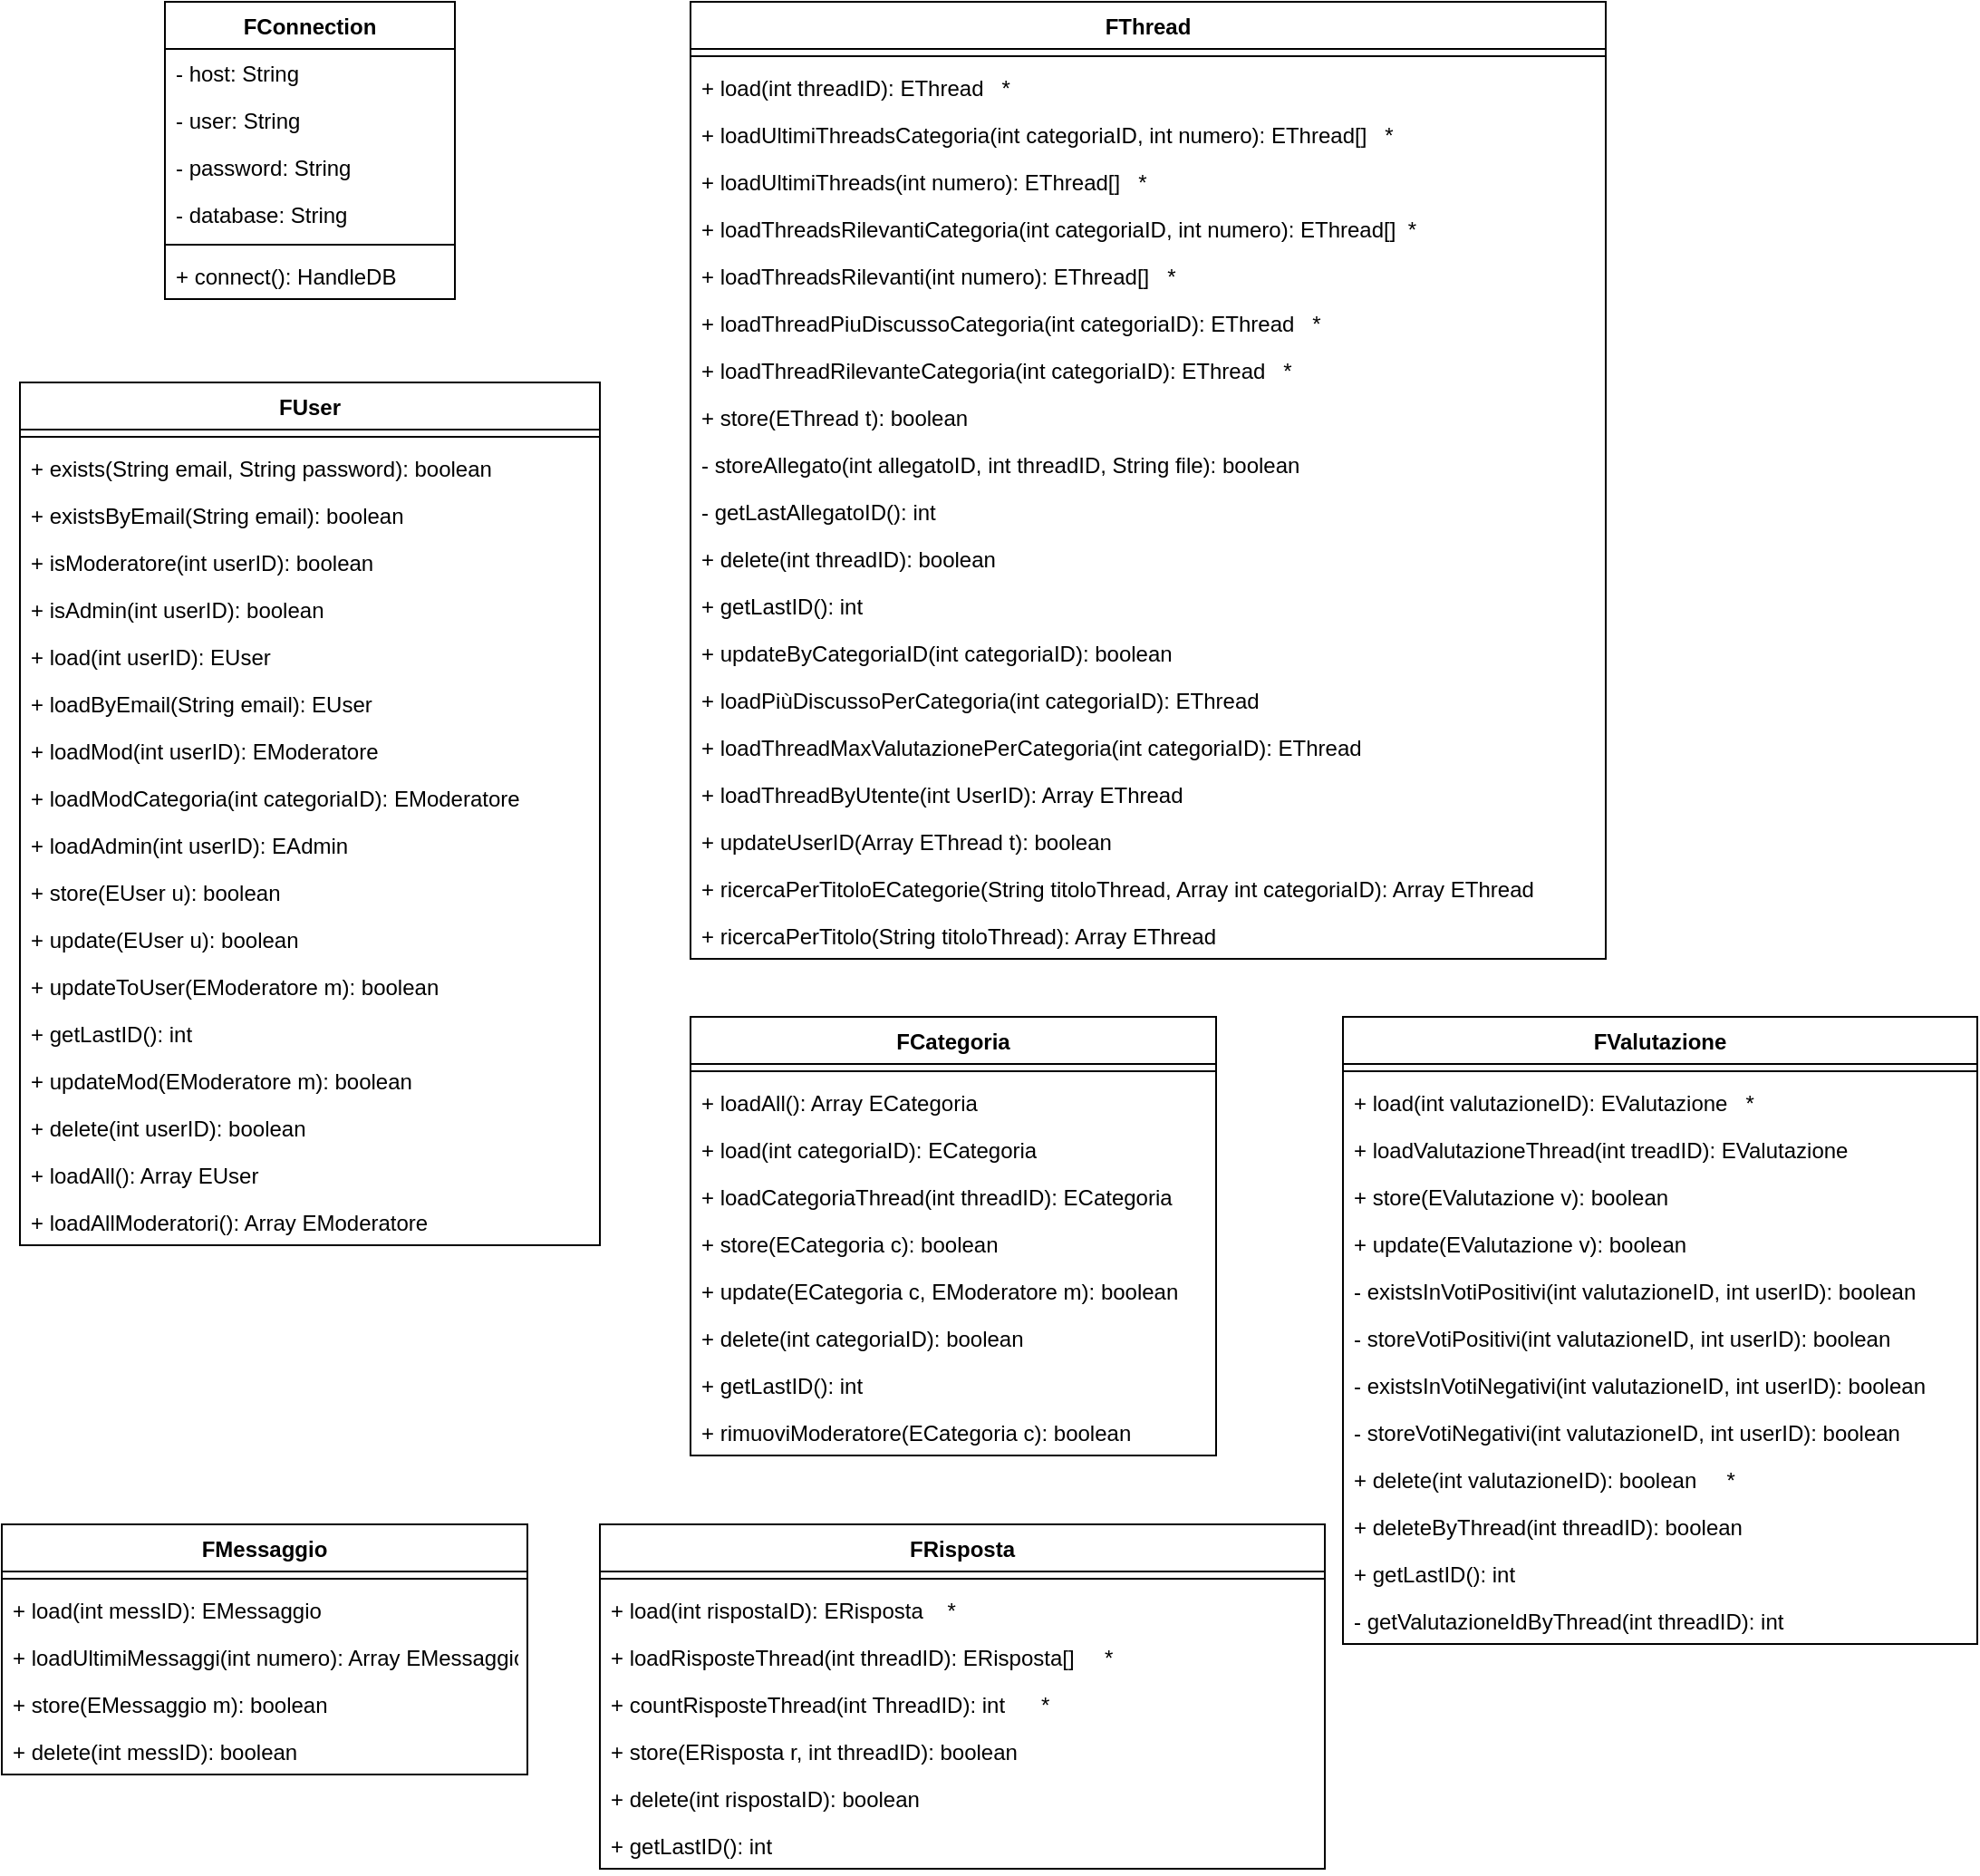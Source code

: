 <mxfile version="14.9.5" type="device"><diagram id="SajXVDFsy3UA08x011RG" name="Pagina-1"><mxGraphModel dx="1730" dy="827" grid="1" gridSize="10" guides="1" tooltips="1" connect="1" arrows="1" fold="1" page="1" pageScale="1" pageWidth="1169" pageHeight="827" math="0" shadow="0"><root><mxCell id="0"/><mxCell id="1" parent="0"/><mxCell id="tSa4xDxe_GpqkjB5YvmN-1" value="FUser" style="swimlane;fontStyle=1;align=center;verticalAlign=top;childLayout=stackLayout;horizontal=1;startSize=26;horizontalStack=0;resizeParent=1;resizeParentMax=0;resizeLast=0;collapsible=1;marginBottom=0;" parent="1" vertex="1"><mxGeometry x="50" y="260" width="320" height="476" as="geometry"><mxRectangle x="80" y="240" width="70" height="26" as="alternateBounds"/></mxGeometry></mxCell><mxCell id="tSa4xDxe_GpqkjB5YvmN-3" value="" style="line;strokeWidth=1;fillColor=none;align=left;verticalAlign=middle;spacingTop=-1;spacingLeft=3;spacingRight=3;rotatable=0;labelPosition=right;points=[];portConstraint=eastwest;" parent="tSa4xDxe_GpqkjB5YvmN-1" vertex="1"><mxGeometry y="26" width="320" height="8" as="geometry"/></mxCell><mxCell id="tSa4xDxe_GpqkjB5YvmN-4" value="+ exists(String email, String password): boolean" style="text;strokeColor=none;fillColor=none;align=left;verticalAlign=top;spacingLeft=4;spacingRight=4;overflow=hidden;rotatable=0;points=[[0,0.5],[1,0.5]];portConstraint=eastwest;" parent="tSa4xDxe_GpqkjB5YvmN-1" vertex="1"><mxGeometry y="34" width="320" height="26" as="geometry"/></mxCell><mxCell id="V7fB4ut6Qhn5PZ25Sw1V-1" value="+ existsByEmail(String email): boolean" style="text;strokeColor=none;fillColor=none;align=left;verticalAlign=top;spacingLeft=4;spacingRight=4;overflow=hidden;rotatable=0;points=[[0,0.5],[1,0.5]];portConstraint=eastwest;" parent="tSa4xDxe_GpqkjB5YvmN-1" vertex="1"><mxGeometry y="60" width="320" height="26" as="geometry"/></mxCell><mxCell id="_HKKzJWrife2PtHq1-LW-11" value="+ isModeratore(int userID): boolean" style="text;strokeColor=none;fillColor=none;align=left;verticalAlign=top;spacingLeft=4;spacingRight=4;overflow=hidden;rotatable=0;points=[[0,0.5],[1,0.5]];portConstraint=eastwest;" parent="tSa4xDxe_GpqkjB5YvmN-1" vertex="1"><mxGeometry y="86" width="320" height="26" as="geometry"/></mxCell><mxCell id="_HKKzJWrife2PtHq1-LW-12" value="+ isAdmin(int userID): boolean" style="text;strokeColor=none;fillColor=none;align=left;verticalAlign=top;spacingLeft=4;spacingRight=4;overflow=hidden;rotatable=0;points=[[0,0.5],[1,0.5]];portConstraint=eastwest;" parent="tSa4xDxe_GpqkjB5YvmN-1" vertex="1"><mxGeometry y="112" width="320" height="26" as="geometry"/></mxCell><mxCell id="tSa4xDxe_GpqkjB5YvmN-5" value="+ load(int userID): EUser" style="text;strokeColor=none;fillColor=none;align=left;verticalAlign=top;spacingLeft=4;spacingRight=4;overflow=hidden;rotatable=0;points=[[0,0.5],[1,0.5]];portConstraint=eastwest;" parent="tSa4xDxe_GpqkjB5YvmN-1" vertex="1"><mxGeometry y="138" width="320" height="26" as="geometry"/></mxCell><mxCell id="bMxa2s8585QHKhG-Sp_C-1" value="+ loadByEmail(String email): EUser" style="text;strokeColor=none;fillColor=none;align=left;verticalAlign=top;spacingLeft=4;spacingRight=4;overflow=hidden;rotatable=0;points=[[0,0.5],[1,0.5]];portConstraint=eastwest;" parent="tSa4xDxe_GpqkjB5YvmN-1" vertex="1"><mxGeometry y="164" width="320" height="26" as="geometry"/></mxCell><mxCell id="tSa4xDxe_GpqkjB5YvmN-8" value="+ loadMod(int userID): EModeratore" style="text;strokeColor=none;fillColor=none;align=left;verticalAlign=top;spacingLeft=4;spacingRight=4;overflow=hidden;rotatable=0;points=[[0,0.5],[1,0.5]];portConstraint=eastwest;" parent="tSa4xDxe_GpqkjB5YvmN-1" vertex="1"><mxGeometry y="190" width="320" height="26" as="geometry"/></mxCell><mxCell id="pGBZwGVbuyS7XKiRj3Tl-6" value="+ loadModCategoria(int categoriaID): EModeratore" style="text;strokeColor=none;fillColor=none;align=left;verticalAlign=top;spacingLeft=4;spacingRight=4;overflow=hidden;rotatable=0;points=[[0,0.5],[1,0.5]];portConstraint=eastwest;" parent="tSa4xDxe_GpqkjB5YvmN-1" vertex="1"><mxGeometry y="216" width="320" height="26" as="geometry"/></mxCell><mxCell id="tSa4xDxe_GpqkjB5YvmN-9" value="+ loadAdmin(int userID): EAdmin" style="text;strokeColor=none;fillColor=none;align=left;verticalAlign=top;spacingLeft=4;spacingRight=4;overflow=hidden;rotatable=0;points=[[0,0.5],[1,0.5]];portConstraint=eastwest;" parent="tSa4xDxe_GpqkjB5YvmN-1" vertex="1"><mxGeometry y="242" width="320" height="26" as="geometry"/></mxCell><mxCell id="tSa4xDxe_GpqkjB5YvmN-6" value="+ store(EUser u): boolean" style="text;strokeColor=none;fillColor=none;align=left;verticalAlign=top;spacingLeft=4;spacingRight=4;overflow=hidden;rotatable=0;points=[[0,0.5],[1,0.5]];portConstraint=eastwest;" parent="tSa4xDxe_GpqkjB5YvmN-1" vertex="1"><mxGeometry y="268" width="320" height="26" as="geometry"/></mxCell><mxCell id="tSa4xDxe_GpqkjB5YvmN-7" value="+ update(EUser u): boolean" style="text;strokeColor=none;fillColor=none;align=left;verticalAlign=top;spacingLeft=4;spacingRight=4;overflow=hidden;rotatable=0;points=[[0,0.5],[1,0.5]];portConstraint=eastwest;" parent="tSa4xDxe_GpqkjB5YvmN-1" vertex="1"><mxGeometry y="294" width="320" height="26" as="geometry"/></mxCell><mxCell id="pGBZwGVbuyS7XKiRj3Tl-5" value="+ updateToUser(EModeratore m): boolean" style="text;strokeColor=none;fillColor=none;align=left;verticalAlign=top;spacingLeft=4;spacingRight=4;overflow=hidden;rotatable=0;points=[[0,0.5],[1,0.5]];portConstraint=eastwest;" parent="tSa4xDxe_GpqkjB5YvmN-1" vertex="1"><mxGeometry y="320" width="320" height="26" as="geometry"/></mxCell><mxCell id="_HKKzJWrife2PtHq1-LW-1" value="+ getLastID(): int" style="text;strokeColor=none;fillColor=none;align=left;verticalAlign=top;spacingLeft=4;spacingRight=4;overflow=hidden;rotatable=0;points=[[0,0.5],[1,0.5]];portConstraint=eastwest;" parent="tSa4xDxe_GpqkjB5YvmN-1" vertex="1"><mxGeometry y="346" width="320" height="26" as="geometry"/></mxCell><mxCell id="btKZ4VB3qzZ-UmkSvDSP-3" value="+ updateMod(EModeratore m): boolean" style="text;strokeColor=none;fillColor=none;align=left;verticalAlign=top;spacingLeft=4;spacingRight=4;overflow=hidden;rotatable=0;points=[[0,0.5],[1,0.5]];portConstraint=eastwest;" parent="tSa4xDxe_GpqkjB5YvmN-1" vertex="1"><mxGeometry y="372" width="320" height="26" as="geometry"/></mxCell><mxCell id="btKZ4VB3qzZ-UmkSvDSP-10" value="+ delete(int userID): boolean" style="text;strokeColor=none;fillColor=none;align=left;verticalAlign=top;spacingLeft=4;spacingRight=4;overflow=hidden;rotatable=0;points=[[0,0.5],[1,0.5]];portConstraint=eastwest;" parent="tSa4xDxe_GpqkjB5YvmN-1" vertex="1"><mxGeometry y="398" width="320" height="26" as="geometry"/></mxCell><mxCell id="btKZ4VB3qzZ-UmkSvDSP-11" value="+ loadAll(): Array EUser" style="text;strokeColor=none;fillColor=none;align=left;verticalAlign=top;spacingLeft=4;spacingRight=4;overflow=hidden;rotatable=0;points=[[0,0.5],[1,0.5]];portConstraint=eastwest;" parent="tSa4xDxe_GpqkjB5YvmN-1" vertex="1"><mxGeometry y="424" width="320" height="26" as="geometry"/></mxCell><mxCell id="btKZ4VB3qzZ-UmkSvDSP-12" value="+ loadAllModeratori(): Array EModeratore" style="text;strokeColor=none;fillColor=none;align=left;verticalAlign=top;spacingLeft=4;spacingRight=4;overflow=hidden;rotatable=0;points=[[0,0.5],[1,0.5]];portConstraint=eastwest;" parent="tSa4xDxe_GpqkjB5YvmN-1" vertex="1"><mxGeometry y="450" width="320" height="26" as="geometry"/></mxCell><mxCell id="tSa4xDxe_GpqkjB5YvmN-11" value="FMessaggio" style="swimlane;fontStyle=1;align=center;verticalAlign=top;childLayout=stackLayout;horizontal=1;startSize=26;horizontalStack=0;resizeParent=1;resizeParentMax=0;resizeLast=0;collapsible=1;marginBottom=0;" parent="1" vertex="1"><mxGeometry x="40" y="890" width="290" height="138" as="geometry"><mxRectangle x="520" y="10" width="100" height="26" as="alternateBounds"/></mxGeometry></mxCell><mxCell id="tSa4xDxe_GpqkjB5YvmN-13" value="" style="line;strokeWidth=1;fillColor=none;align=left;verticalAlign=middle;spacingTop=-1;spacingLeft=3;spacingRight=3;rotatable=0;labelPosition=right;points=[];portConstraint=eastwest;" parent="tSa4xDxe_GpqkjB5YvmN-11" vertex="1"><mxGeometry y="26" width="290" height="8" as="geometry"/></mxCell><mxCell id="tSa4xDxe_GpqkjB5YvmN-14" value="+ load(int messID): EMessaggio" style="text;strokeColor=none;fillColor=none;align=left;verticalAlign=top;spacingLeft=4;spacingRight=4;overflow=hidden;rotatable=0;points=[[0,0.5],[1,0.5]];portConstraint=eastwest;" parent="tSa4xDxe_GpqkjB5YvmN-11" vertex="1"><mxGeometry y="34" width="290" height="26" as="geometry"/></mxCell><mxCell id="tSa4xDxe_GpqkjB5YvmN-15" value="+ loadUltimiMessaggi(int numero): Array EMessaggio" style="text;strokeColor=none;fillColor=none;align=left;verticalAlign=top;spacingLeft=4;spacingRight=4;overflow=hidden;rotatable=0;points=[[0,0.5],[1,0.5]];portConstraint=eastwest;" parent="tSa4xDxe_GpqkjB5YvmN-11" vertex="1"><mxGeometry y="60" width="290" height="26" as="geometry"/></mxCell><mxCell id="tSa4xDxe_GpqkjB5YvmN-16" value="+ store(EMessaggio m): boolean" style="text;strokeColor=none;fillColor=none;align=left;verticalAlign=top;spacingLeft=4;spacingRight=4;overflow=hidden;rotatable=0;points=[[0,0.5],[1,0.5]];portConstraint=eastwest;" parent="tSa4xDxe_GpqkjB5YvmN-11" vertex="1"><mxGeometry y="86" width="290" height="26" as="geometry"/></mxCell><mxCell id="tSa4xDxe_GpqkjB5YvmN-17" value="+ delete(int messID): boolean" style="text;strokeColor=none;fillColor=none;align=left;verticalAlign=top;spacingLeft=4;spacingRight=4;overflow=hidden;rotatable=0;points=[[0,0.5],[1,0.5]];portConstraint=eastwest;" parent="tSa4xDxe_GpqkjB5YvmN-11" vertex="1"><mxGeometry y="112" width="290" height="26" as="geometry"/></mxCell><mxCell id="tSa4xDxe_GpqkjB5YvmN-18" value="FThread" style="swimlane;fontStyle=1;align=center;verticalAlign=top;childLayout=stackLayout;horizontal=1;startSize=26;horizontalStack=0;resizeParent=1;resizeParentMax=0;resizeLast=0;collapsible=1;marginBottom=0;" parent="1" vertex="1"><mxGeometry x="420" y="50" width="505" height="528" as="geometry"><mxRectangle x="435" y="204" width="80" height="26" as="alternateBounds"/></mxGeometry></mxCell><mxCell id="tSa4xDxe_GpqkjB5YvmN-20" value="" style="line;strokeWidth=1;fillColor=none;align=left;verticalAlign=middle;spacingTop=-1;spacingLeft=3;spacingRight=3;rotatable=0;labelPosition=right;points=[];portConstraint=eastwest;" parent="tSa4xDxe_GpqkjB5YvmN-18" vertex="1"><mxGeometry y="26" width="505" height="8" as="geometry"/></mxCell><mxCell id="tSa4xDxe_GpqkjB5YvmN-21" value="+ load(int threadID): EThread   *" style="text;strokeColor=none;fillColor=none;align=left;verticalAlign=top;spacingLeft=4;spacingRight=4;overflow=hidden;rotatable=0;points=[[0,0.5],[1,0.5]];portConstraint=eastwest;" parent="tSa4xDxe_GpqkjB5YvmN-18" vertex="1"><mxGeometry y="34" width="505" height="26" as="geometry"/></mxCell><mxCell id="tSa4xDxe_GpqkjB5YvmN-22" value="+ loadUltimiThreadsCategoria(int categoriaID, int numero): EThread[]   *" style="text;strokeColor=none;fillColor=none;align=left;verticalAlign=top;spacingLeft=4;spacingRight=4;overflow=hidden;rotatable=0;points=[[0,0.5],[1,0.5]];portConstraint=eastwest;" parent="tSa4xDxe_GpqkjB5YvmN-18" vertex="1"><mxGeometry y="60" width="505" height="26" as="geometry"/></mxCell><mxCell id="c3qLxwydfvoWthM0b6UC-1" value="+ loadUltimiThreads(int numero): EThread[]   *" style="text;strokeColor=none;fillColor=none;align=left;verticalAlign=top;spacingLeft=4;spacingRight=4;overflow=hidden;rotatable=0;points=[[0,0.5],[1,0.5]];portConstraint=eastwest;" parent="tSa4xDxe_GpqkjB5YvmN-18" vertex="1"><mxGeometry y="86" width="505" height="26" as="geometry"/></mxCell><mxCell id="c3qLxwydfvoWthM0b6UC-2" value="+ loadThreadsRilevantiCategoria(int categoriaID, int numero): EThread[]  *" style="text;strokeColor=none;fillColor=none;align=left;verticalAlign=top;spacingLeft=4;spacingRight=4;overflow=hidden;rotatable=0;points=[[0,0.5],[1,0.5]];portConstraint=eastwest;" parent="tSa4xDxe_GpqkjB5YvmN-18" vertex="1"><mxGeometry y="112" width="505" height="26" as="geometry"/></mxCell><mxCell id="tSa4xDxe_GpqkjB5YvmN-23" value="+ loadThreadsRilevanti(int numero): EThread[]   *" style="text;strokeColor=none;fillColor=none;align=left;verticalAlign=top;spacingLeft=4;spacingRight=4;overflow=hidden;rotatable=0;points=[[0,0.5],[1,0.5]];portConstraint=eastwest;" parent="tSa4xDxe_GpqkjB5YvmN-18" vertex="1"><mxGeometry y="138" width="505" height="26" as="geometry"/></mxCell><mxCell id="tSa4xDxe_GpqkjB5YvmN-25" value="+ loadThreadPiuDiscussoCategoria(int categoriaID): EThread   *" style="text;strokeColor=none;fillColor=none;align=left;verticalAlign=top;spacingLeft=4;spacingRight=4;overflow=hidden;rotatable=0;points=[[0,0.5],[1,0.5]];portConstraint=eastwest;" parent="tSa4xDxe_GpqkjB5YvmN-18" vertex="1"><mxGeometry y="164" width="505" height="26" as="geometry"/></mxCell><mxCell id="tSa4xDxe_GpqkjB5YvmN-24" value="+ loadThreadRilevanteCategoria(int categoriaID): EThread   *" style="text;strokeColor=none;fillColor=none;align=left;verticalAlign=top;spacingLeft=4;spacingRight=4;overflow=hidden;rotatable=0;points=[[0,0.5],[1,0.5]];portConstraint=eastwest;" parent="tSa4xDxe_GpqkjB5YvmN-18" vertex="1"><mxGeometry y="190" width="505" height="26" as="geometry"/></mxCell><mxCell id="tSa4xDxe_GpqkjB5YvmN-26" value="+ store(EThread t): boolean" style="text;strokeColor=none;fillColor=none;align=left;verticalAlign=top;spacingLeft=4;spacingRight=4;overflow=hidden;rotatable=0;points=[[0,0.5],[1,0.5]];portConstraint=eastwest;" parent="tSa4xDxe_GpqkjB5YvmN-18" vertex="1"><mxGeometry y="216" width="505" height="26" as="geometry"/></mxCell><mxCell id="_HKKzJWrife2PtHq1-LW-4" value="- storeAllegato(int allegatoID, int threadID, String file): boolean" style="text;strokeColor=none;fillColor=none;align=left;verticalAlign=top;spacingLeft=4;spacingRight=4;overflow=hidden;rotatable=0;points=[[0,0.5],[1,0.5]];portConstraint=eastwest;" parent="tSa4xDxe_GpqkjB5YvmN-18" vertex="1"><mxGeometry y="242" width="505" height="26" as="geometry"/></mxCell><mxCell id="_HKKzJWrife2PtHq1-LW-5" value="- getLastAllegatoID(): int" style="text;strokeColor=none;fillColor=none;align=left;verticalAlign=top;spacingLeft=4;spacingRight=4;overflow=hidden;rotatable=0;points=[[0,0.5],[1,0.5]];portConstraint=eastwest;" parent="tSa4xDxe_GpqkjB5YvmN-18" vertex="1"><mxGeometry y="268" width="505" height="26" as="geometry"/></mxCell><mxCell id="tSa4xDxe_GpqkjB5YvmN-27" value="+ delete(int threadID): boolean" style="text;strokeColor=none;fillColor=none;align=left;verticalAlign=top;spacingLeft=4;spacingRight=4;overflow=hidden;rotatable=0;points=[[0,0.5],[1,0.5]];portConstraint=eastwest;" parent="tSa4xDxe_GpqkjB5YvmN-18" vertex="1"><mxGeometry y="294" width="505" height="26" as="geometry"/></mxCell><mxCell id="_HKKzJWrife2PtHq1-LW-2" value="+ getLastID(): int" style="text;strokeColor=none;fillColor=none;align=left;verticalAlign=top;spacingLeft=4;spacingRight=4;overflow=hidden;rotatable=0;points=[[0,0.5],[1,0.5]];portConstraint=eastwest;" parent="tSa4xDxe_GpqkjB5YvmN-18" vertex="1"><mxGeometry y="320" width="505" height="26" as="geometry"/></mxCell><mxCell id="btKZ4VB3qzZ-UmkSvDSP-4" value="+ updateByCategoriaID(int categoriaID): boolean" style="text;strokeColor=none;fillColor=none;align=left;verticalAlign=top;spacingLeft=4;spacingRight=4;overflow=hidden;rotatable=0;points=[[0,0.5],[1,0.5]];portConstraint=eastwest;" parent="tSa4xDxe_GpqkjB5YvmN-18" vertex="1"><mxGeometry y="346" width="505" height="26" as="geometry"/></mxCell><mxCell id="btKZ4VB3qzZ-UmkSvDSP-6" value="+ loadPiùDiscussoPerCategoria(int categoriaID): EThread" style="text;strokeColor=none;fillColor=none;align=left;verticalAlign=top;spacingLeft=4;spacingRight=4;overflow=hidden;rotatable=0;points=[[0,0.5],[1,0.5]];portConstraint=eastwest;" parent="tSa4xDxe_GpqkjB5YvmN-18" vertex="1"><mxGeometry y="372" width="505" height="26" as="geometry"/></mxCell><mxCell id="btKZ4VB3qzZ-UmkSvDSP-7" value="+ loadThreadMaxValutazionePerCategoria(int categoriaID): EThread" style="text;strokeColor=none;fillColor=none;align=left;verticalAlign=top;spacingLeft=4;spacingRight=4;overflow=hidden;rotatable=0;points=[[0,0.5],[1,0.5]];portConstraint=eastwest;" parent="tSa4xDxe_GpqkjB5YvmN-18" vertex="1"><mxGeometry y="398" width="505" height="26" as="geometry"/></mxCell><mxCell id="btKZ4VB3qzZ-UmkSvDSP-8" value="+ loadThreadByUtente(int UserID): Array EThread" style="text;strokeColor=none;fillColor=none;align=left;verticalAlign=top;spacingLeft=4;spacingRight=4;overflow=hidden;rotatable=0;points=[[0,0.5],[1,0.5]];portConstraint=eastwest;" parent="tSa4xDxe_GpqkjB5YvmN-18" vertex="1"><mxGeometry y="424" width="505" height="26" as="geometry"/></mxCell><mxCell id="btKZ4VB3qzZ-UmkSvDSP-9" value="+ updateUserID(Array EThread t): boolean" style="text;strokeColor=none;fillColor=none;align=left;verticalAlign=top;spacingLeft=4;spacingRight=4;overflow=hidden;rotatable=0;points=[[0,0.5],[1,0.5]];portConstraint=eastwest;" parent="tSa4xDxe_GpqkjB5YvmN-18" vertex="1"><mxGeometry y="450" width="505" height="26" as="geometry"/></mxCell><mxCell id="btKZ4VB3qzZ-UmkSvDSP-13" value="+ ricercaPerTitoloECategorie(String titoloThread, Array int categoriaID): Array EThread" style="text;strokeColor=none;fillColor=none;align=left;verticalAlign=top;spacingLeft=4;spacingRight=4;overflow=hidden;rotatable=0;points=[[0,0.5],[1,0.5]];portConstraint=eastwest;" parent="tSa4xDxe_GpqkjB5YvmN-18" vertex="1"><mxGeometry y="476" width="505" height="26" as="geometry"/></mxCell><mxCell id="btKZ4VB3qzZ-UmkSvDSP-14" value="+ ricercaPerTitolo(String titoloThread): Array EThread" style="text;strokeColor=none;fillColor=none;align=left;verticalAlign=top;spacingLeft=4;spacingRight=4;overflow=hidden;rotatable=0;points=[[0,0.5],[1,0.5]];portConstraint=eastwest;" parent="tSa4xDxe_GpqkjB5YvmN-18" vertex="1"><mxGeometry y="502" width="505" height="26" as="geometry"/></mxCell><mxCell id="tSa4xDxe_GpqkjB5YvmN-28" value="FRisposta" style="swimlane;fontStyle=1;align=center;verticalAlign=top;childLayout=stackLayout;horizontal=1;startSize=26;horizontalStack=0;resizeParent=1;resizeParentMax=0;resizeLast=0;collapsible=1;marginBottom=0;" parent="1" vertex="1"><mxGeometry x="370" y="890" width="400" height="190" as="geometry"><mxRectangle x="480" y="827" width="90" height="26" as="alternateBounds"/></mxGeometry></mxCell><mxCell id="tSa4xDxe_GpqkjB5YvmN-30" value="" style="line;strokeWidth=1;fillColor=none;align=left;verticalAlign=middle;spacingTop=-1;spacingLeft=3;spacingRight=3;rotatable=0;labelPosition=right;points=[];portConstraint=eastwest;" parent="tSa4xDxe_GpqkjB5YvmN-28" vertex="1"><mxGeometry y="26" width="400" height="8" as="geometry"/></mxCell><mxCell id="tSa4xDxe_GpqkjB5YvmN-31" value="+ load(int rispostaID): ERisposta    *" style="text;strokeColor=none;fillColor=none;align=left;verticalAlign=top;spacingLeft=4;spacingRight=4;overflow=hidden;rotatable=0;points=[[0,0.5],[1,0.5]];portConstraint=eastwest;" parent="tSa4xDxe_GpqkjB5YvmN-28" vertex="1"><mxGeometry y="34" width="400" height="26" as="geometry"/></mxCell><mxCell id="tSa4xDxe_GpqkjB5YvmN-32" value="+ loadRisposteThread(int threadID): ERisposta[]     *" style="text;strokeColor=none;fillColor=none;align=left;verticalAlign=top;spacingLeft=4;spacingRight=4;overflow=hidden;rotatable=0;points=[[0,0.5],[1,0.5]];portConstraint=eastwest;" parent="tSa4xDxe_GpqkjB5YvmN-28" vertex="1"><mxGeometry y="60" width="400" height="26" as="geometry"/></mxCell><mxCell id="rBuN6MYQnodr9-R9Saif-1" value="+ countRisposteThread(int ThreadID): int      *" style="text;strokeColor=none;fillColor=none;align=left;verticalAlign=top;spacingLeft=4;spacingRight=4;overflow=hidden;rotatable=0;points=[[0,0.5],[1,0.5]];portConstraint=eastwest;" parent="tSa4xDxe_GpqkjB5YvmN-28" vertex="1"><mxGeometry y="86" width="400" height="26" as="geometry"/></mxCell><mxCell id="tSa4xDxe_GpqkjB5YvmN-33" value="+ store(ERisposta r, int threadID): boolean" style="text;strokeColor=none;fillColor=none;align=left;verticalAlign=top;spacingLeft=4;spacingRight=4;overflow=hidden;rotatable=0;points=[[0,0.5],[1,0.5]];portConstraint=eastwest;" parent="tSa4xDxe_GpqkjB5YvmN-28" vertex="1"><mxGeometry y="112" width="400" height="26" as="geometry"/></mxCell><mxCell id="tSa4xDxe_GpqkjB5YvmN-34" value="+ delete(int rispostaID): boolean" style="text;strokeColor=none;fillColor=none;align=left;verticalAlign=top;spacingLeft=4;spacingRight=4;overflow=hidden;rotatable=0;points=[[0,0.5],[1,0.5]];portConstraint=eastwest;" parent="tSa4xDxe_GpqkjB5YvmN-28" vertex="1"><mxGeometry y="138" width="400" height="26" as="geometry"/></mxCell><mxCell id="_HKKzJWrife2PtHq1-LW-6" value="+ getLastID(): int" style="text;strokeColor=none;fillColor=none;align=left;verticalAlign=top;spacingLeft=4;spacingRight=4;overflow=hidden;rotatable=0;points=[[0,0.5],[1,0.5]];portConstraint=eastwest;" parent="tSa4xDxe_GpqkjB5YvmN-28" vertex="1"><mxGeometry y="164" width="400" height="26" as="geometry"/></mxCell><mxCell id="cuA1wuhG5AMH2TohSSzw-9" value="FCategoria" style="swimlane;fontStyle=1;align=center;verticalAlign=top;childLayout=stackLayout;horizontal=1;startSize=26;horizontalStack=0;resizeParent=1;resizeParentMax=0;resizeLast=0;collapsible=1;marginBottom=0;" parent="1" vertex="1"><mxGeometry x="420" y="610" width="290" height="242" as="geometry"><mxRectangle x="960" y="250" width="90" height="26" as="alternateBounds"/></mxGeometry></mxCell><mxCell id="cuA1wuhG5AMH2TohSSzw-11" value="" style="line;strokeWidth=1;fillColor=none;align=left;verticalAlign=middle;spacingTop=-1;spacingLeft=3;spacingRight=3;rotatable=0;labelPosition=right;points=[];portConstraint=eastwest;" parent="cuA1wuhG5AMH2TohSSzw-9" vertex="1"><mxGeometry y="26" width="290" height="8" as="geometry"/></mxCell><mxCell id="cuA1wuhG5AMH2TohSSzw-12" value="+ loadAll(): Array ECategoria" style="text;strokeColor=none;fillColor=none;align=left;verticalAlign=top;spacingLeft=4;spacingRight=4;overflow=hidden;rotatable=0;points=[[0,0.5],[1,0.5]];portConstraint=eastwest;" parent="cuA1wuhG5AMH2TohSSzw-9" vertex="1"><mxGeometry y="34" width="290" height="26" as="geometry"/></mxCell><mxCell id="cuA1wuhG5AMH2TohSSzw-14" value="+ load(int categoriaID): ECategoria" style="text;strokeColor=none;fillColor=none;align=left;verticalAlign=top;spacingLeft=4;spacingRight=4;overflow=hidden;rotatable=0;points=[[0,0.5],[1,0.5]];portConstraint=eastwest;" parent="cuA1wuhG5AMH2TohSSzw-9" vertex="1"><mxGeometry y="60" width="290" height="26" as="geometry"/></mxCell><mxCell id="cuA1wuhG5AMH2TohSSzw-15" value="+ loadCategoriaThread(int threadID): ECategoria" style="text;strokeColor=none;fillColor=none;align=left;verticalAlign=top;spacingLeft=4;spacingRight=4;overflow=hidden;rotatable=0;points=[[0,0.5],[1,0.5]];portConstraint=eastwest;" parent="cuA1wuhG5AMH2TohSSzw-9" vertex="1"><mxGeometry y="86" width="290" height="26" as="geometry"/></mxCell><mxCell id="cuA1wuhG5AMH2TohSSzw-16" value="+ store(ECategoria c): boolean" style="text;strokeColor=none;fillColor=none;align=left;verticalAlign=top;spacingLeft=4;spacingRight=4;overflow=hidden;rotatable=0;points=[[0,0.5],[1,0.5]];portConstraint=eastwest;" parent="cuA1wuhG5AMH2TohSSzw-9" vertex="1"><mxGeometry y="112" width="290" height="26" as="geometry"/></mxCell><mxCell id="cuA1wuhG5AMH2TohSSzw-17" value="+ update(ECategoria c, EModeratore m): boolean" style="text;strokeColor=none;fillColor=none;align=left;verticalAlign=top;spacingLeft=4;spacingRight=4;overflow=hidden;rotatable=0;points=[[0,0.5],[1,0.5]];portConstraint=eastwest;" parent="cuA1wuhG5AMH2TohSSzw-9" vertex="1"><mxGeometry y="138" width="290" height="26" as="geometry"/></mxCell><mxCell id="cuA1wuhG5AMH2TohSSzw-18" value="+ delete(int categoriaID): boolean" style="text;strokeColor=none;fillColor=none;align=left;verticalAlign=top;spacingLeft=4;spacingRight=4;overflow=hidden;rotatable=0;points=[[0,0.5],[1,0.5]];portConstraint=eastwest;" parent="cuA1wuhG5AMH2TohSSzw-9" vertex="1"><mxGeometry y="164" width="290" height="26" as="geometry"/></mxCell><mxCell id="pGBZwGVbuyS7XKiRj3Tl-1" value="+ getLastID(): int" style="text;strokeColor=none;fillColor=none;align=left;verticalAlign=top;spacingLeft=4;spacingRight=4;overflow=hidden;rotatable=0;points=[[0,0.5],[1,0.5]];portConstraint=eastwest;" parent="cuA1wuhG5AMH2TohSSzw-9" vertex="1"><mxGeometry y="190" width="290" height="26" as="geometry"/></mxCell><mxCell id="btKZ4VB3qzZ-UmkSvDSP-5" value="+ rimuoviModeratore(ECategoria c): boolean" style="text;strokeColor=none;fillColor=none;align=left;verticalAlign=top;spacingLeft=4;spacingRight=4;overflow=hidden;rotatable=0;points=[[0,0.5],[1,0.5]];portConstraint=eastwest;" parent="cuA1wuhG5AMH2TohSSzw-9" vertex="1"><mxGeometry y="216" width="290" height="26" as="geometry"/></mxCell><mxCell id="cuA1wuhG5AMH2TohSSzw-19" value="FValutazione" style="swimlane;fontStyle=1;align=center;verticalAlign=top;childLayout=stackLayout;horizontal=1;startSize=26;horizontalStack=0;resizeParent=1;resizeParentMax=0;resizeLast=0;collapsible=1;marginBottom=0;fillColor=#ffffff;" parent="1" vertex="1"><mxGeometry x="780" y="610" width="350" height="346" as="geometry"><mxRectangle x="960" y="520" width="100" height="26" as="alternateBounds"/></mxGeometry></mxCell><mxCell id="cuA1wuhG5AMH2TohSSzw-21" value="" style="line;strokeWidth=1;fillColor=none;align=left;verticalAlign=middle;spacingTop=-1;spacingLeft=3;spacingRight=3;rotatable=0;labelPosition=right;points=[];portConstraint=eastwest;" parent="cuA1wuhG5AMH2TohSSzw-19" vertex="1"><mxGeometry y="26" width="350" height="8" as="geometry"/></mxCell><mxCell id="cuA1wuhG5AMH2TohSSzw-22" value="+ load(int valutazioneID): EValutazione   *" style="text;strokeColor=none;fillColor=none;align=left;verticalAlign=top;spacingLeft=4;spacingRight=4;overflow=hidden;rotatable=0;points=[[0,0.5],[1,0.5]];portConstraint=eastwest;" parent="cuA1wuhG5AMH2TohSSzw-19" vertex="1"><mxGeometry y="34" width="350" height="26" as="geometry"/></mxCell><mxCell id="cuA1wuhG5AMH2TohSSzw-23" value="+ loadValutazioneThread(int treadID): EValutazione" style="text;strokeColor=none;fillColor=none;align=left;verticalAlign=top;spacingLeft=4;spacingRight=4;overflow=hidden;rotatable=0;points=[[0,0.5],[1,0.5]];portConstraint=eastwest;" parent="cuA1wuhG5AMH2TohSSzw-19" vertex="1"><mxGeometry y="60" width="350" height="26" as="geometry"/></mxCell><mxCell id="cuA1wuhG5AMH2TohSSzw-24" value="+ store(EValutazione v): boolean" style="text;strokeColor=none;fillColor=none;align=left;verticalAlign=top;spacingLeft=4;spacingRight=4;overflow=hidden;rotatable=0;points=[[0,0.5],[1,0.5]];portConstraint=eastwest;" parent="cuA1wuhG5AMH2TohSSzw-19" vertex="1"><mxGeometry y="86" width="350" height="26" as="geometry"/></mxCell><mxCell id="cuA1wuhG5AMH2TohSSzw-25" value="+ update(EValutazione v): boolean" style="text;strokeColor=none;fillColor=none;align=left;verticalAlign=top;spacingLeft=4;spacingRight=4;overflow=hidden;rotatable=0;points=[[0,0.5],[1,0.5]];portConstraint=eastwest;" parent="cuA1wuhG5AMH2TohSSzw-19" vertex="1"><mxGeometry y="112" width="350" height="26" as="geometry"/></mxCell><mxCell id="_HKKzJWrife2PtHq1-LW-9" value="- existsInVotiPositivi(int valutazioneID, int userID): boolean" style="text;strokeColor=none;fillColor=none;align=left;verticalAlign=top;spacingLeft=4;spacingRight=4;overflow=hidden;rotatable=0;points=[[0,0.5],[1,0.5]];portConstraint=eastwest;" parent="cuA1wuhG5AMH2TohSSzw-19" vertex="1"><mxGeometry y="138" width="350" height="26" as="geometry"/></mxCell><mxCell id="_HKKzJWrife2PtHq1-LW-7" value="- storeVotiPositivi(int valutazioneID, int userID): boolean" style="text;strokeColor=none;fillColor=none;align=left;verticalAlign=top;spacingLeft=4;spacingRight=4;overflow=hidden;rotatable=0;points=[[0,0.5],[1,0.5]];portConstraint=eastwest;" parent="cuA1wuhG5AMH2TohSSzw-19" vertex="1"><mxGeometry y="164" width="350" height="26" as="geometry"/></mxCell><mxCell id="_HKKzJWrife2PtHq1-LW-10" value="- existsInVotiNegativi(int valutazioneID, int userID): boolean" style="text;strokeColor=none;fillColor=none;align=left;verticalAlign=top;spacingLeft=4;spacingRight=4;overflow=hidden;rotatable=0;points=[[0,0.5],[1,0.5]];portConstraint=eastwest;" parent="cuA1wuhG5AMH2TohSSzw-19" vertex="1"><mxGeometry y="190" width="350" height="26" as="geometry"/></mxCell><mxCell id="_HKKzJWrife2PtHq1-LW-8" value="- storeVotiNegativi(int valutazioneID, int userID): boolean" style="text;strokeColor=none;fillColor=none;align=left;verticalAlign=top;spacingLeft=4;spacingRight=4;overflow=hidden;rotatable=0;points=[[0,0.5],[1,0.5]];portConstraint=eastwest;" parent="cuA1wuhG5AMH2TohSSzw-19" vertex="1"><mxGeometry y="216" width="350" height="26" as="geometry"/></mxCell><mxCell id="cuA1wuhG5AMH2TohSSzw-26" value="+ delete(int valutazioneID): boolean     *" style="text;strokeColor=none;fillColor=none;align=left;verticalAlign=top;spacingLeft=4;spacingRight=4;overflow=hidden;rotatable=0;points=[[0,0.5],[1,0.5]];portConstraint=eastwest;" parent="cuA1wuhG5AMH2TohSSzw-19" vertex="1"><mxGeometry y="242" width="350" height="26" as="geometry"/></mxCell><mxCell id="pGBZwGVbuyS7XKiRj3Tl-4" value="+ deleteByThread(int threadID): boolean" style="text;strokeColor=none;fillColor=none;align=left;verticalAlign=top;spacingLeft=4;spacingRight=4;overflow=hidden;rotatable=0;points=[[0,0.5],[1,0.5]];portConstraint=eastwest;" parent="cuA1wuhG5AMH2TohSSzw-19" vertex="1"><mxGeometry y="268" width="350" height="26" as="geometry"/></mxCell><mxCell id="_HKKzJWrife2PtHq1-LW-3" value="+ getLastID(): int" style="text;strokeColor=none;fillColor=none;align=left;verticalAlign=top;spacingLeft=4;spacingRight=4;overflow=hidden;rotatable=0;points=[[0,0.5],[1,0.5]];portConstraint=eastwest;" parent="cuA1wuhG5AMH2TohSSzw-19" vertex="1"><mxGeometry y="294" width="350" height="26" as="geometry"/></mxCell><mxCell id="btKZ4VB3qzZ-UmkSvDSP-2" value="- getValutazioneIdByThread(int threadID): int" style="text;strokeColor=none;fillColor=none;align=left;verticalAlign=top;spacingLeft=4;spacingRight=4;overflow=hidden;rotatable=0;points=[[0,0.5],[1,0.5]];portConstraint=eastwest;" parent="cuA1wuhG5AMH2TohSSzw-19" vertex="1"><mxGeometry y="320" width="350" height="26" as="geometry"/></mxCell><mxCell id="rBuN6MYQnodr9-R9Saif-2" value="FConnection" style="swimlane;fontStyle=1;align=center;verticalAlign=top;childLayout=stackLayout;horizontal=1;startSize=26;horizontalStack=0;resizeParent=1;resizeParentMax=0;resizeLast=0;collapsible=1;marginBottom=0;" parent="1" vertex="1"><mxGeometry x="130" y="50" width="160" height="164" as="geometry"><mxRectangle x="140" y="40" width="110" height="26" as="alternateBounds"/></mxGeometry></mxCell><mxCell id="rBuN6MYQnodr9-R9Saif-3" value="- host: String" style="text;strokeColor=none;fillColor=none;align=left;verticalAlign=top;spacingLeft=4;spacingRight=4;overflow=hidden;rotatable=0;points=[[0,0.5],[1,0.5]];portConstraint=eastwest;" parent="rBuN6MYQnodr9-R9Saif-2" vertex="1"><mxGeometry y="26" width="160" height="26" as="geometry"/></mxCell><mxCell id="rBuN6MYQnodr9-R9Saif-6" value="- user: String" style="text;strokeColor=none;fillColor=none;align=left;verticalAlign=top;spacingLeft=4;spacingRight=4;overflow=hidden;rotatable=0;points=[[0,0.5],[1,0.5]];portConstraint=eastwest;" parent="rBuN6MYQnodr9-R9Saif-2" vertex="1"><mxGeometry y="52" width="160" height="26" as="geometry"/></mxCell><mxCell id="rBuN6MYQnodr9-R9Saif-7" value="- password: String" style="text;strokeColor=none;fillColor=none;align=left;verticalAlign=top;spacingLeft=4;spacingRight=4;overflow=hidden;rotatable=0;points=[[0,0.5],[1,0.5]];portConstraint=eastwest;" parent="rBuN6MYQnodr9-R9Saif-2" vertex="1"><mxGeometry y="78" width="160" height="26" as="geometry"/></mxCell><mxCell id="rBuN6MYQnodr9-R9Saif-8" value="- database: String" style="text;strokeColor=none;fillColor=none;align=left;verticalAlign=top;spacingLeft=4;spacingRight=4;overflow=hidden;rotatable=0;points=[[0,0.5],[1,0.5]];portConstraint=eastwest;" parent="rBuN6MYQnodr9-R9Saif-2" vertex="1"><mxGeometry y="104" width="160" height="26" as="geometry"/></mxCell><mxCell id="rBuN6MYQnodr9-R9Saif-4" value="" style="line;strokeWidth=1;fillColor=none;align=left;verticalAlign=middle;spacingTop=-1;spacingLeft=3;spacingRight=3;rotatable=0;labelPosition=right;points=[];portConstraint=eastwest;" parent="rBuN6MYQnodr9-R9Saif-2" vertex="1"><mxGeometry y="130" width="160" height="8" as="geometry"/></mxCell><mxCell id="rBuN6MYQnodr9-R9Saif-5" value="+ connect(): HandleDB" style="text;strokeColor=none;fillColor=none;align=left;verticalAlign=top;spacingLeft=4;spacingRight=4;overflow=hidden;rotatable=0;points=[[0,0.5],[1,0.5]];portConstraint=eastwest;" parent="rBuN6MYQnodr9-R9Saif-2" vertex="1"><mxGeometry y="138" width="160" height="26" as="geometry"/></mxCell></root></mxGraphModel></diagram></mxfile>